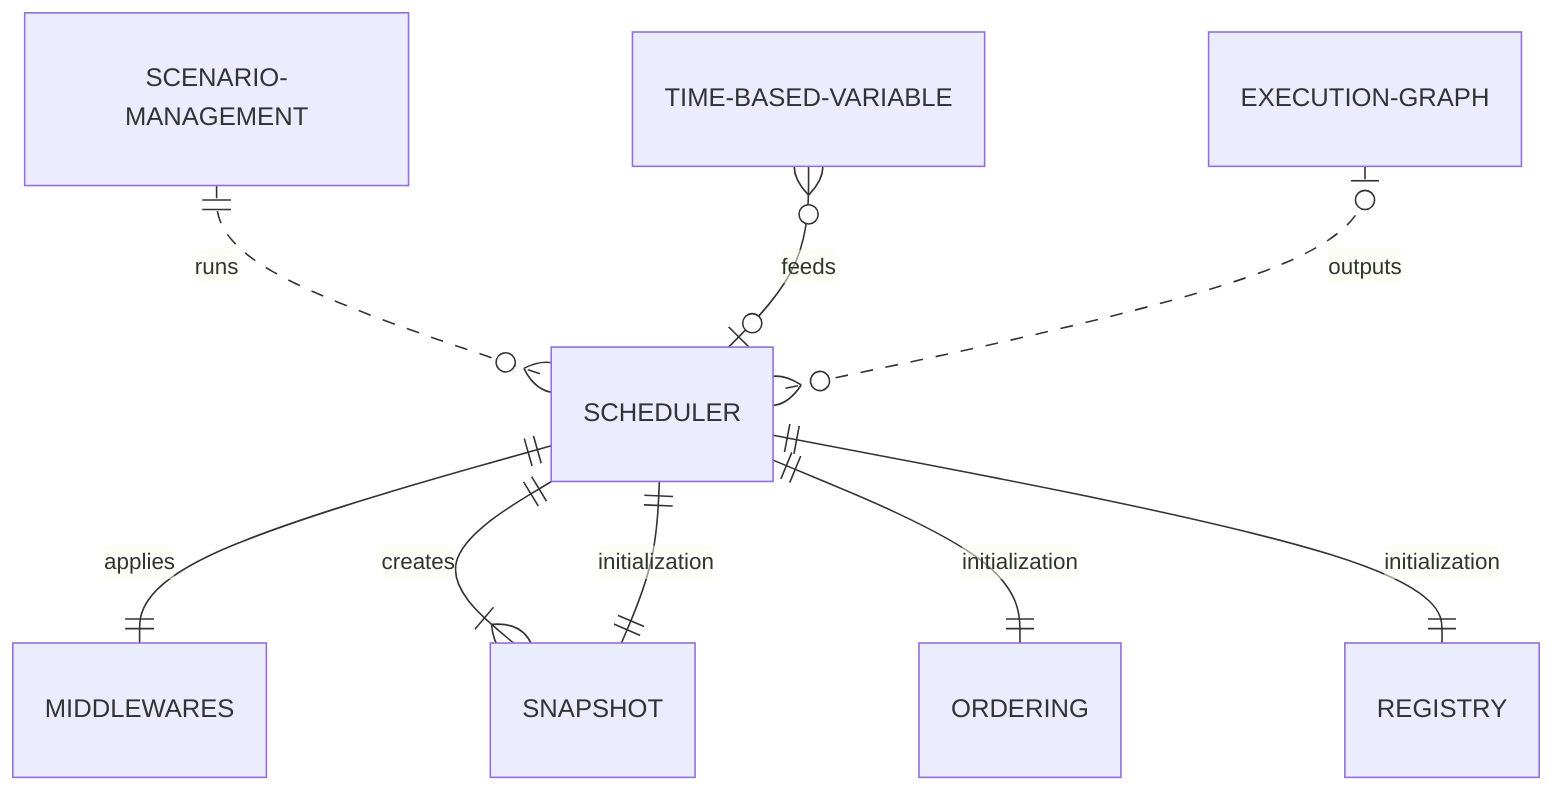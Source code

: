 erDiagram
	SCENARIO-MANAGEMENT ||..o{ SCHEDULER : "runs"
	TIME-BASED-VARIABLE o{--o| SCHEDULER : "feeds"
  EXECUTION-GRAPH o|..o{ SCHEDULER  : "outputs"

  SCHEDULER ||--|| MIDDLEWARES : "applies"
  SCHEDULER ||--|{ SNAPSHOT : "creates"
  SCHEDULER ||--|| SNAPSHOT : "initialization"
  SCHEDULER  ||--|| ORDERING : "initialization"
  SCHEDULER  ||--|| REGISTRY : "initialization"